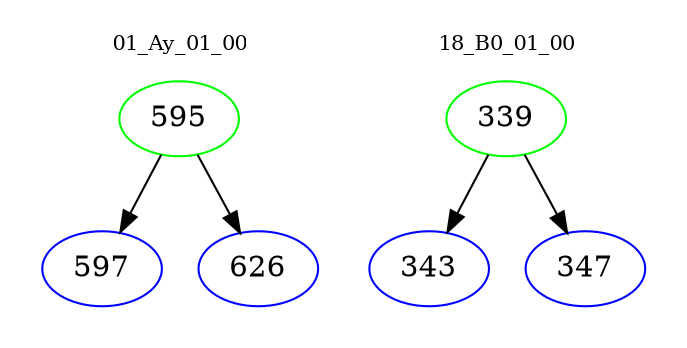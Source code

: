 digraph{
subgraph cluster_0 {
color = white
label = "01_Ay_01_00";
fontsize=10;
T0_595 [label="595", color="green"]
T0_595 -> T0_597 [color="black"]
T0_597 [label="597", color="blue"]
T0_595 -> T0_626 [color="black"]
T0_626 [label="626", color="blue"]
}
subgraph cluster_1 {
color = white
label = "18_B0_01_00";
fontsize=10;
T1_339 [label="339", color="green"]
T1_339 -> T1_343 [color="black"]
T1_343 [label="343", color="blue"]
T1_339 -> T1_347 [color="black"]
T1_347 [label="347", color="blue"]
}
}
